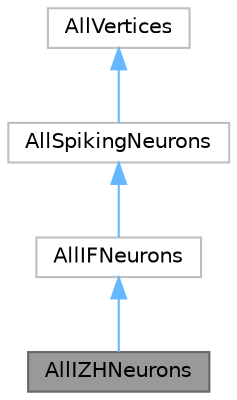 digraph "AllIZHNeurons"
{
 // LATEX_PDF_SIZE
  bgcolor="transparent";
  edge [fontname=Helvetica,fontsize=10,labelfontname=Helvetica,labelfontsize=10];
  node [fontname=Helvetica,fontsize=10,shape=box,height=0.2,width=0.4];
  Node1 [id="Node000001",label="AllIZHNeurons",height=0.2,width=0.4,color="gray40", fillcolor="grey60", style="filled", fontcolor="black",tooltip=" "];
  Node2 -> Node1 [id="edge1_Node000001_Node000002",dir="back",color="steelblue1",style="solid",tooltip=" "];
  Node2 [id="Node000002",label="AllIFNeurons",height=0.2,width=0.4,color="grey75", fillcolor="white", style="filled",URL="$class_all_i_f_neurons.html",tooltip=" "];
  Node3 -> Node2 [id="edge2_Node000002_Node000003",dir="back",color="steelblue1",style="solid",tooltip=" "];
  Node3 [id="Node000003",label="AllSpikingNeurons",height=0.2,width=0.4,color="grey75", fillcolor="white", style="filled",URL="$class_all_spiking_neurons.html",tooltip=" "];
  Node4 -> Node3 [id="edge3_Node000003_Node000004",dir="back",color="steelblue1",style="solid",tooltip=" "];
  Node4 [id="Node000004",label="AllVertices",height=0.2,width=0.4,color="grey75", fillcolor="white", style="filled",URL="$class_all_vertices.html",tooltip=" "];
}
